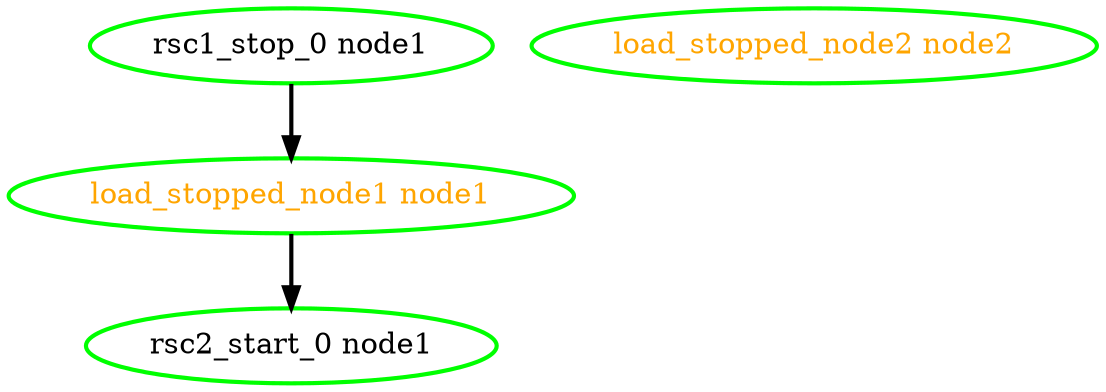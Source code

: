  digraph "g" {
"load_stopped_node1 node1" -> "rsc2_start_0 node1" [ style = bold]
"load_stopped_node1 node1" [ style=bold color="green" fontcolor="orange"]
"load_stopped_node2 node2" [ style=bold color="green" fontcolor="orange"]
"rsc1_stop_0 node1" -> "load_stopped_node1 node1" [ style = bold]
"rsc1_stop_0 node1" [ style=bold color="green" fontcolor="black"]
"rsc2_start_0 node1" [ style=bold color="green" fontcolor="black"]
}
